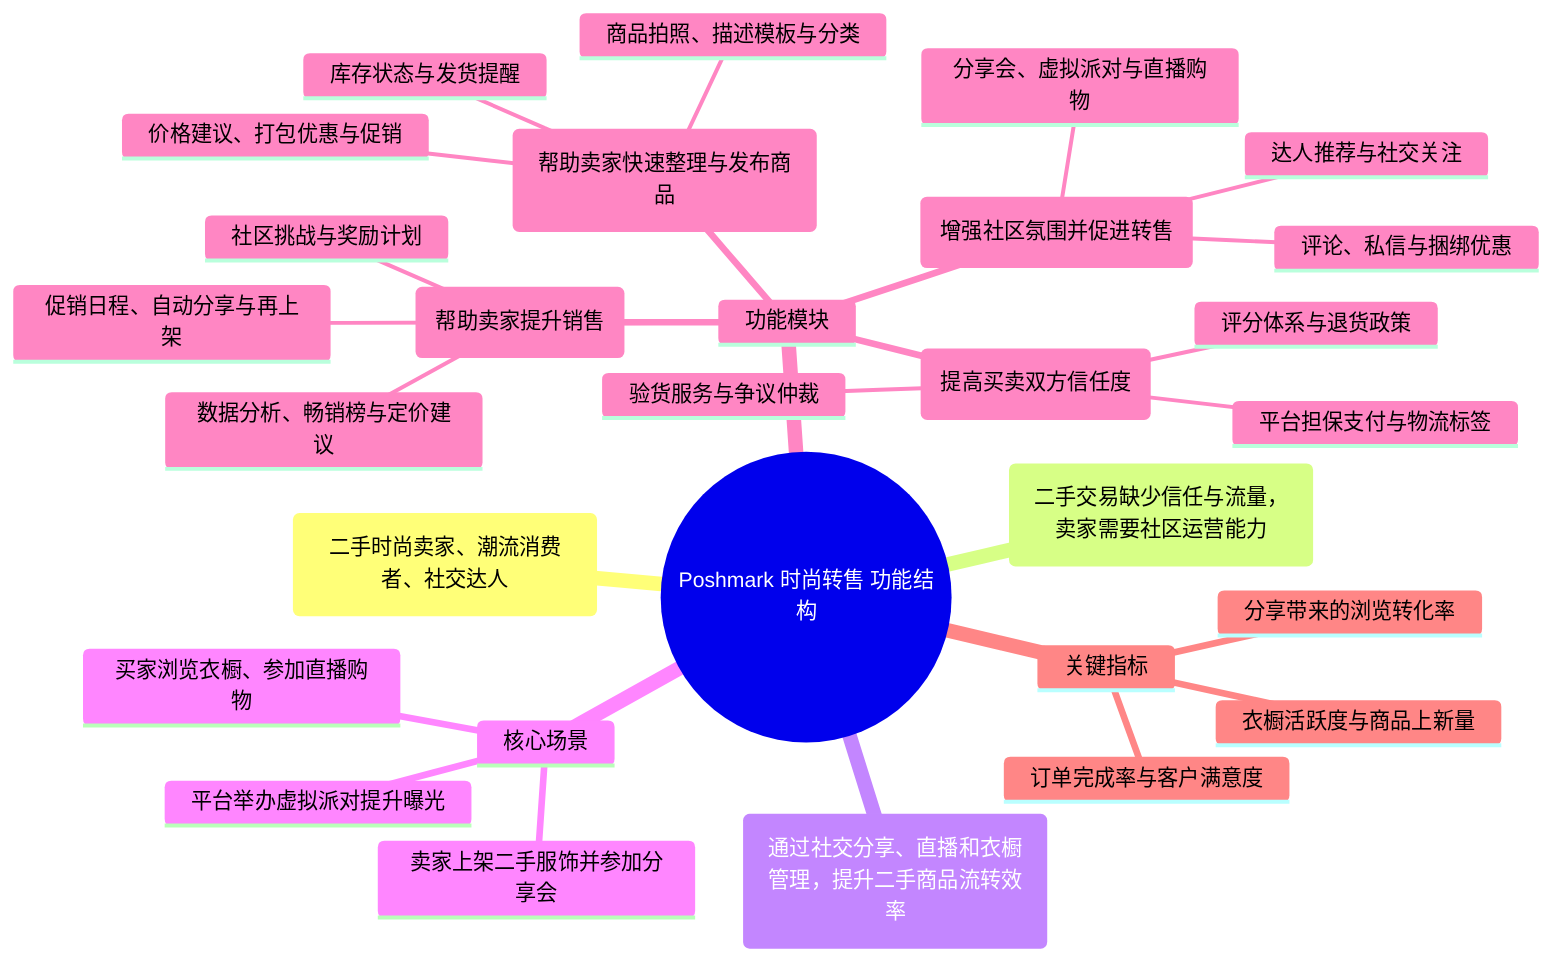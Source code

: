 %% Auto-generated by scripts/generate_assets.py
mindmap
  root((Poshmark 时尚转售 功能结构))
    目标用户(二手时尚卖家、潮流消费者、社交达人)
    核心痛点(二手交易缺少信任与流量，卖家需要社区运营能力)
    价值主张(通过社交分享、直播和衣橱管理，提升二手商品流转效率)
    核心场景
      卖家上架二手服饰并参加分享会
      买家浏览衣橱、参加直播购物
      平台举办虚拟派对提升曝光
    功能模块
      衣橱管理(帮助卖家快速整理与发布商品)
        商品拍照、描述模板与分类
        价格建议、打包优惠与促销
        库存状态与发货提醒
      社交互动(增强社区氛围并促进转售)
        分享会、虚拟派对与直播购物
        评论、私信与捆绑优惠
        达人推荐与社交关注
      交易保障(提高买卖双方信任度)
        平台担保支付与物流标签
        验货服务与争议仲裁
        评分体系与退货政策
      增长工具(帮助卖家提升销售)
        促销日程、自动分享与再上架
        数据分析、畅销榜与定价建议
        社区挑战与奖励计划
    关键指标
      衣橱活跃度与商品上新量
      分享带来的浏览转化率
      订单完成率与客户满意度